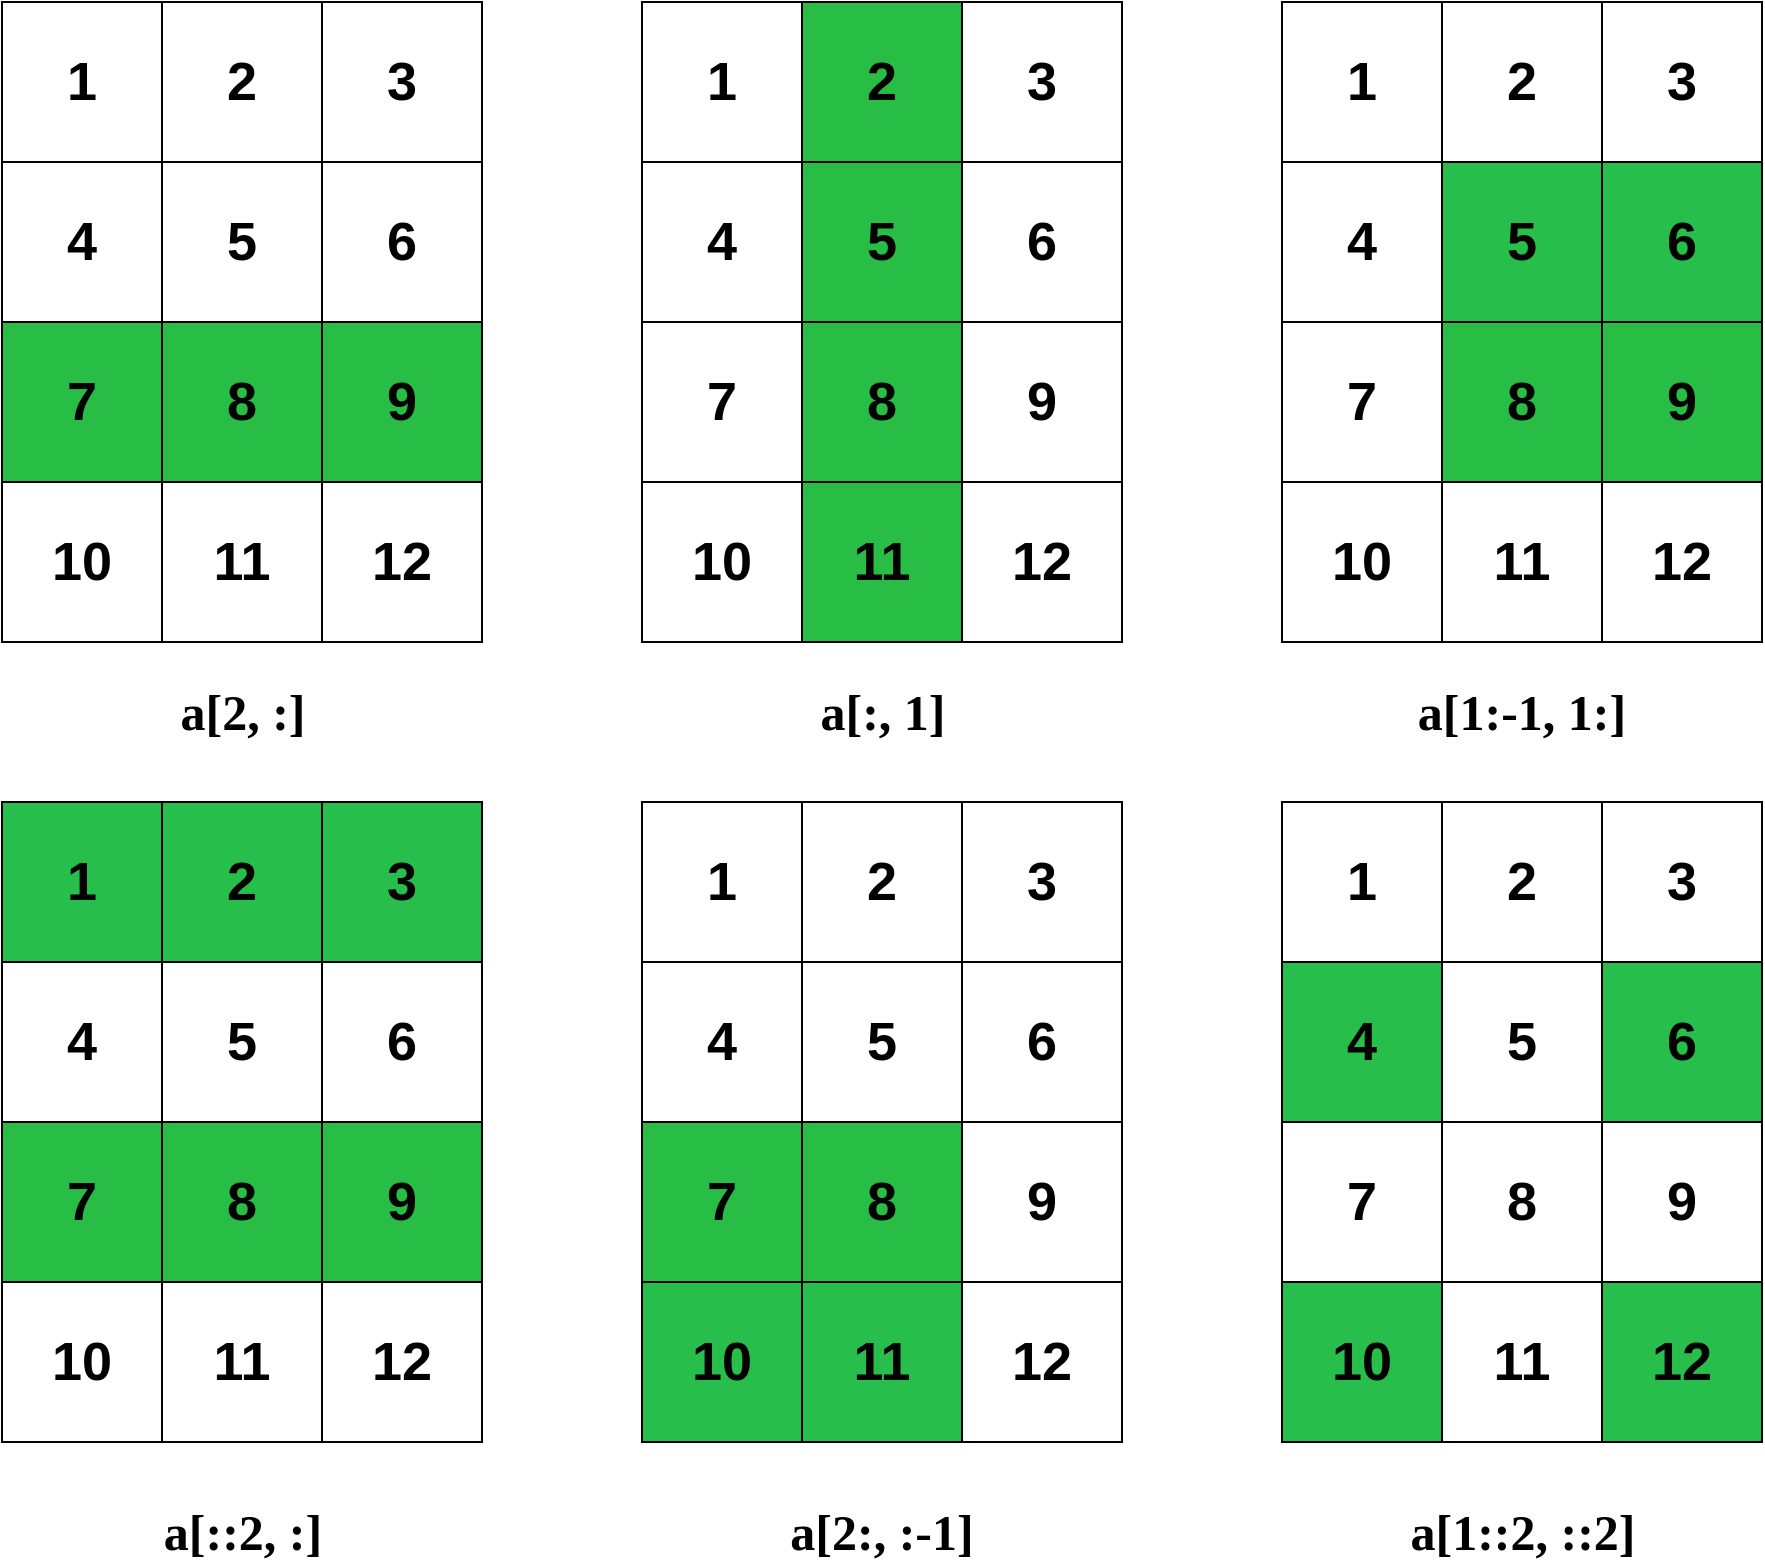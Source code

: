 <mxfile version="22.1.2" type="device">
  <diagram name="Страница — 1" id="DWoOFuP1r_0vnTIB82ST">
    <mxGraphModel dx="1647" dy="897" grid="1" gridSize="10" guides="1" tooltips="1" connect="1" arrows="1" fold="1" page="1" pageScale="1" pageWidth="827" pageHeight="1169" math="0" shadow="0">
      <root>
        <mxCell id="0" />
        <mxCell id="1" parent="0" />
        <mxCell id="rB7XRTbitKw4yEzvnGbk-1" value="1" style="whiteSpace=wrap;html=1;aspect=fixed;fontStyle=1;fontSize=27;" vertex="1" parent="1">
          <mxGeometry x="80" y="80" width="80" height="80" as="geometry" />
        </mxCell>
        <mxCell id="rB7XRTbitKw4yEzvnGbk-2" value="2" style="whiteSpace=wrap;html=1;aspect=fixed;fontStyle=1;fontSize=27;" vertex="1" parent="1">
          <mxGeometry x="160" y="80" width="80" height="80" as="geometry" />
        </mxCell>
        <mxCell id="rB7XRTbitKw4yEzvnGbk-3" value="3" style="whiteSpace=wrap;html=1;aspect=fixed;fontStyle=1;fontSize=27;" vertex="1" parent="1">
          <mxGeometry x="240" y="80" width="80" height="80" as="geometry" />
        </mxCell>
        <mxCell id="rB7XRTbitKw4yEzvnGbk-5" value="6" style="whiteSpace=wrap;html=1;aspect=fixed;fontStyle=1;fontSize=27;" vertex="1" parent="1">
          <mxGeometry x="240" y="160" width="80" height="80" as="geometry" />
        </mxCell>
        <mxCell id="rB7XRTbitKw4yEzvnGbk-6" value="5" style="whiteSpace=wrap;html=1;aspect=fixed;fontStyle=1;fontSize=27;" vertex="1" parent="1">
          <mxGeometry x="160" y="160" width="80" height="80" as="geometry" />
        </mxCell>
        <mxCell id="rB7XRTbitKw4yEzvnGbk-7" value="4" style="whiteSpace=wrap;html=1;aspect=fixed;fontStyle=1;fontSize=27;" vertex="1" parent="1">
          <mxGeometry x="80" y="160" width="80" height="80" as="geometry" />
        </mxCell>
        <mxCell id="rB7XRTbitKw4yEzvnGbk-8" value="9" style="whiteSpace=wrap;html=1;aspect=fixed;fontStyle=1;fontSize=27;fillColor=#28be46;" vertex="1" parent="1">
          <mxGeometry x="240" y="240" width="80" height="80" as="geometry" />
        </mxCell>
        <mxCell id="rB7XRTbitKw4yEzvnGbk-9" value="8" style="whiteSpace=wrap;html=1;aspect=fixed;fontStyle=1;fontSize=27;fillColor=#28be46;" vertex="1" parent="1">
          <mxGeometry x="160" y="240" width="80" height="80" as="geometry" />
        </mxCell>
        <mxCell id="rB7XRTbitKw4yEzvnGbk-10" value="7" style="whiteSpace=wrap;html=1;aspect=fixed;fontStyle=1;fontSize=27;fillColor=#28be46;" vertex="1" parent="1">
          <mxGeometry x="80" y="240" width="80" height="80" as="geometry" />
        </mxCell>
        <mxCell id="rB7XRTbitKw4yEzvnGbk-11" value="12" style="whiteSpace=wrap;html=1;aspect=fixed;fontStyle=1;fontSize=27;" vertex="1" parent="1">
          <mxGeometry x="240" y="320" width="80" height="80" as="geometry" />
        </mxCell>
        <mxCell id="rB7XRTbitKw4yEzvnGbk-12" value="11" style="whiteSpace=wrap;html=1;aspect=fixed;fontStyle=1;fontSize=27;" vertex="1" parent="1">
          <mxGeometry x="160" y="320" width="80" height="80" as="geometry" />
        </mxCell>
        <mxCell id="rB7XRTbitKw4yEzvnGbk-13" value="10" style="whiteSpace=wrap;html=1;aspect=fixed;fontStyle=1;fontSize=27;" vertex="1" parent="1">
          <mxGeometry x="80" y="320" width="80" height="80" as="geometry" />
        </mxCell>
        <mxCell id="rB7XRTbitKw4yEzvnGbk-14" value="1" style="whiteSpace=wrap;html=1;aspect=fixed;fontStyle=1;fontSize=27;" vertex="1" parent="1">
          <mxGeometry x="400" y="80" width="80" height="80" as="geometry" />
        </mxCell>
        <mxCell id="rB7XRTbitKw4yEzvnGbk-15" value="2" style="whiteSpace=wrap;html=1;aspect=fixed;fontStyle=1;fontSize=27;fillColor=#28be46;" vertex="1" parent="1">
          <mxGeometry x="480" y="80" width="80" height="80" as="geometry" />
        </mxCell>
        <mxCell id="rB7XRTbitKw4yEzvnGbk-16" value="3" style="whiteSpace=wrap;html=1;aspect=fixed;fontStyle=1;fontSize=27;" vertex="1" parent="1">
          <mxGeometry x="560" y="80" width="80" height="80" as="geometry" />
        </mxCell>
        <mxCell id="rB7XRTbitKw4yEzvnGbk-17" value="6" style="whiteSpace=wrap;html=1;aspect=fixed;fontStyle=1;fontSize=27;" vertex="1" parent="1">
          <mxGeometry x="560" y="160" width="80" height="80" as="geometry" />
        </mxCell>
        <mxCell id="rB7XRTbitKw4yEzvnGbk-18" value="5" style="whiteSpace=wrap;html=1;aspect=fixed;fontStyle=1;fontSize=27;fillColor=#28be46;" vertex="1" parent="1">
          <mxGeometry x="480" y="160" width="80" height="80" as="geometry" />
        </mxCell>
        <mxCell id="rB7XRTbitKw4yEzvnGbk-19" value="4" style="whiteSpace=wrap;html=1;aspect=fixed;fontStyle=1;fontSize=27;" vertex="1" parent="1">
          <mxGeometry x="400" y="160" width="80" height="80" as="geometry" />
        </mxCell>
        <mxCell id="rB7XRTbitKw4yEzvnGbk-20" value="9" style="whiteSpace=wrap;html=1;aspect=fixed;fontStyle=1;fontSize=27;" vertex="1" parent="1">
          <mxGeometry x="560" y="240" width="80" height="80" as="geometry" />
        </mxCell>
        <mxCell id="rB7XRTbitKw4yEzvnGbk-21" value="8" style="whiteSpace=wrap;html=1;aspect=fixed;fontStyle=1;fontSize=27;fillColor=#28be46;" vertex="1" parent="1">
          <mxGeometry x="480" y="240" width="80" height="80" as="geometry" />
        </mxCell>
        <mxCell id="rB7XRTbitKw4yEzvnGbk-22" value="7" style="whiteSpace=wrap;html=1;aspect=fixed;fontStyle=1;fontSize=27;" vertex="1" parent="1">
          <mxGeometry x="400" y="240" width="80" height="80" as="geometry" />
        </mxCell>
        <mxCell id="rB7XRTbitKw4yEzvnGbk-23" value="12" style="whiteSpace=wrap;html=1;aspect=fixed;fontStyle=1;fontSize=27;" vertex="1" parent="1">
          <mxGeometry x="560" y="320" width="80" height="80" as="geometry" />
        </mxCell>
        <mxCell id="rB7XRTbitKw4yEzvnGbk-24" value="11" style="whiteSpace=wrap;html=1;aspect=fixed;fontStyle=1;fontSize=27;fillColor=#28be46;" vertex="1" parent="1">
          <mxGeometry x="480" y="320" width="80" height="80" as="geometry" />
        </mxCell>
        <mxCell id="rB7XRTbitKw4yEzvnGbk-25" value="10" style="whiteSpace=wrap;html=1;aspect=fixed;fontStyle=1;fontSize=27;" vertex="1" parent="1">
          <mxGeometry x="400" y="320" width="80" height="80" as="geometry" />
        </mxCell>
        <mxCell id="rB7XRTbitKw4yEzvnGbk-26" value="1" style="whiteSpace=wrap;html=1;aspect=fixed;fontStyle=1;fontSize=27;" vertex="1" parent="1">
          <mxGeometry x="720" y="80" width="80" height="80" as="geometry" />
        </mxCell>
        <mxCell id="rB7XRTbitKw4yEzvnGbk-27" value="2" style="whiteSpace=wrap;html=1;aspect=fixed;fontStyle=1;fontSize=27;" vertex="1" parent="1">
          <mxGeometry x="800" y="80" width="80" height="80" as="geometry" />
        </mxCell>
        <mxCell id="rB7XRTbitKw4yEzvnGbk-28" value="3" style="whiteSpace=wrap;html=1;aspect=fixed;fontStyle=1;fontSize=27;" vertex="1" parent="1">
          <mxGeometry x="880" y="80" width="80" height="80" as="geometry" />
        </mxCell>
        <mxCell id="rB7XRTbitKw4yEzvnGbk-29" value="6" style="whiteSpace=wrap;html=1;aspect=fixed;fontStyle=1;fontSize=27;fillColor=#28be4b;" vertex="1" parent="1">
          <mxGeometry x="880" y="160" width="80" height="80" as="geometry" />
        </mxCell>
        <mxCell id="rB7XRTbitKw4yEzvnGbk-30" value="5" style="whiteSpace=wrap;html=1;aspect=fixed;fontStyle=1;fontSize=27;fillColor=#28be4b;" vertex="1" parent="1">
          <mxGeometry x="800" y="160" width="80" height="80" as="geometry" />
        </mxCell>
        <mxCell id="rB7XRTbitKw4yEzvnGbk-31" value="4" style="whiteSpace=wrap;html=1;aspect=fixed;fontStyle=1;fontSize=27;" vertex="1" parent="1">
          <mxGeometry x="720" y="160" width="80" height="80" as="geometry" />
        </mxCell>
        <mxCell id="rB7XRTbitKw4yEzvnGbk-32" value="9" style="whiteSpace=wrap;html=1;aspect=fixed;fontStyle=1;fontSize=27;fillColor=#28be46;" vertex="1" parent="1">
          <mxGeometry x="880" y="240" width="80" height="80" as="geometry" />
        </mxCell>
        <mxCell id="rB7XRTbitKw4yEzvnGbk-33" value="8" style="whiteSpace=wrap;html=1;aspect=fixed;fontStyle=1;fontSize=27;fillColor=#28be46;" vertex="1" parent="1">
          <mxGeometry x="800" y="240" width="80" height="80" as="geometry" />
        </mxCell>
        <mxCell id="rB7XRTbitKw4yEzvnGbk-34" value="7" style="whiteSpace=wrap;html=1;aspect=fixed;fontStyle=1;fontSize=27;" vertex="1" parent="1">
          <mxGeometry x="720" y="240" width="80" height="80" as="geometry" />
        </mxCell>
        <mxCell id="rB7XRTbitKw4yEzvnGbk-35" value="12" style="whiteSpace=wrap;html=1;aspect=fixed;fontStyle=1;fontSize=27;" vertex="1" parent="1">
          <mxGeometry x="880" y="320" width="80" height="80" as="geometry" />
        </mxCell>
        <mxCell id="rB7XRTbitKw4yEzvnGbk-36" value="11" style="whiteSpace=wrap;html=1;aspect=fixed;fontStyle=1;fontSize=27;" vertex="1" parent="1">
          <mxGeometry x="800" y="320" width="80" height="80" as="geometry" />
        </mxCell>
        <mxCell id="rB7XRTbitKw4yEzvnGbk-37" value="10" style="whiteSpace=wrap;html=1;aspect=fixed;fontStyle=1;fontSize=27;" vertex="1" parent="1">
          <mxGeometry x="720" y="320" width="80" height="80" as="geometry" />
        </mxCell>
        <mxCell id="rB7XRTbitKw4yEzvnGbk-38" value="1" style="whiteSpace=wrap;html=1;aspect=fixed;fontStyle=1;fontSize=27;fillColor=#28be4b;" vertex="1" parent="1">
          <mxGeometry x="80" y="480" width="80" height="80" as="geometry" />
        </mxCell>
        <mxCell id="rB7XRTbitKw4yEzvnGbk-39" value="2" style="whiteSpace=wrap;html=1;aspect=fixed;fontStyle=1;fontSize=27;fillColor=#28be4b;" vertex="1" parent="1">
          <mxGeometry x="160" y="480" width="80" height="80" as="geometry" />
        </mxCell>
        <mxCell id="rB7XRTbitKw4yEzvnGbk-40" value="3" style="whiteSpace=wrap;html=1;aspect=fixed;fontStyle=1;fontSize=27;fillColor=#28be4b;" vertex="1" parent="1">
          <mxGeometry x="240" y="480" width="80" height="80" as="geometry" />
        </mxCell>
        <mxCell id="rB7XRTbitKw4yEzvnGbk-41" value="6" style="whiteSpace=wrap;html=1;aspect=fixed;fontStyle=1;fontSize=27;" vertex="1" parent="1">
          <mxGeometry x="240" y="560" width="80" height="80" as="geometry" />
        </mxCell>
        <mxCell id="rB7XRTbitKw4yEzvnGbk-42" value="5" style="whiteSpace=wrap;html=1;aspect=fixed;fontStyle=1;fontSize=27;" vertex="1" parent="1">
          <mxGeometry x="160" y="560" width="80" height="80" as="geometry" />
        </mxCell>
        <mxCell id="rB7XRTbitKw4yEzvnGbk-43" value="4" style="whiteSpace=wrap;html=1;aspect=fixed;fontStyle=1;fontSize=27;" vertex="1" parent="1">
          <mxGeometry x="80" y="560" width="80" height="80" as="geometry" />
        </mxCell>
        <mxCell id="rB7XRTbitKw4yEzvnGbk-44" value="9" style="whiteSpace=wrap;html=1;aspect=fixed;fontStyle=1;fontSize=27;fillColor=#28be46;" vertex="1" parent="1">
          <mxGeometry x="240" y="640" width="80" height="80" as="geometry" />
        </mxCell>
        <mxCell id="rB7XRTbitKw4yEzvnGbk-45" value="8" style="whiteSpace=wrap;html=1;aspect=fixed;fontStyle=1;fontSize=27;fillColor=#28be46;" vertex="1" parent="1">
          <mxGeometry x="160" y="640" width="80" height="80" as="geometry" />
        </mxCell>
        <mxCell id="rB7XRTbitKw4yEzvnGbk-46" value="7" style="whiteSpace=wrap;html=1;aspect=fixed;fontStyle=1;fontSize=27;fillColor=#28be46;" vertex="1" parent="1">
          <mxGeometry x="80" y="640" width="80" height="80" as="geometry" />
        </mxCell>
        <mxCell id="rB7XRTbitKw4yEzvnGbk-47" value="12" style="whiteSpace=wrap;html=1;aspect=fixed;fontStyle=1;fontSize=27;" vertex="1" parent="1">
          <mxGeometry x="240" y="720" width="80" height="80" as="geometry" />
        </mxCell>
        <mxCell id="rB7XRTbitKw4yEzvnGbk-48" value="11" style="whiteSpace=wrap;html=1;aspect=fixed;fontStyle=1;fontSize=27;" vertex="1" parent="1">
          <mxGeometry x="160" y="720" width="80" height="80" as="geometry" />
        </mxCell>
        <mxCell id="rB7XRTbitKw4yEzvnGbk-49" value="10" style="whiteSpace=wrap;html=1;aspect=fixed;fontStyle=1;fontSize=27;" vertex="1" parent="1">
          <mxGeometry x="80" y="720" width="80" height="80" as="geometry" />
        </mxCell>
        <mxCell id="rB7XRTbitKw4yEzvnGbk-50" value="1" style="whiteSpace=wrap;html=1;aspect=fixed;fontStyle=1;fontSize=27;" vertex="1" parent="1">
          <mxGeometry x="400" y="480" width="80" height="80" as="geometry" />
        </mxCell>
        <mxCell id="rB7XRTbitKw4yEzvnGbk-51" value="2" style="whiteSpace=wrap;html=1;aspect=fixed;fontStyle=1;fontSize=27;" vertex="1" parent="1">
          <mxGeometry x="480" y="480" width="80" height="80" as="geometry" />
        </mxCell>
        <mxCell id="rB7XRTbitKw4yEzvnGbk-52" value="3" style="whiteSpace=wrap;html=1;aspect=fixed;fontStyle=1;fontSize=27;" vertex="1" parent="1">
          <mxGeometry x="560" y="480" width="80" height="80" as="geometry" />
        </mxCell>
        <mxCell id="rB7XRTbitKw4yEzvnGbk-53" value="6" style="whiteSpace=wrap;html=1;aspect=fixed;fontStyle=1;fontSize=27;" vertex="1" parent="1">
          <mxGeometry x="560" y="560" width="80" height="80" as="geometry" />
        </mxCell>
        <mxCell id="rB7XRTbitKw4yEzvnGbk-54" value="5" style="whiteSpace=wrap;html=1;aspect=fixed;fontStyle=1;fontSize=27;" vertex="1" parent="1">
          <mxGeometry x="480" y="560" width="80" height="80" as="geometry" />
        </mxCell>
        <mxCell id="rB7XRTbitKw4yEzvnGbk-55" value="4" style="whiteSpace=wrap;html=1;aspect=fixed;fontStyle=1;fontSize=27;" vertex="1" parent="1">
          <mxGeometry x="400" y="560" width="80" height="80" as="geometry" />
        </mxCell>
        <mxCell id="rB7XRTbitKw4yEzvnGbk-56" value="9" style="whiteSpace=wrap;html=1;aspect=fixed;fontStyle=1;fontSize=27;" vertex="1" parent="1">
          <mxGeometry x="560" y="640" width="80" height="80" as="geometry" />
        </mxCell>
        <mxCell id="rB7XRTbitKw4yEzvnGbk-57" value="8" style="whiteSpace=wrap;html=1;aspect=fixed;fontStyle=1;fontSize=27;fillColor=#28be46;" vertex="1" parent="1">
          <mxGeometry x="480" y="640" width="80" height="80" as="geometry" />
        </mxCell>
        <mxCell id="rB7XRTbitKw4yEzvnGbk-58" value="7" style="whiteSpace=wrap;html=1;aspect=fixed;fontStyle=1;fontSize=27;fillColor=#28be46;" vertex="1" parent="1">
          <mxGeometry x="400" y="640" width="80" height="80" as="geometry" />
        </mxCell>
        <mxCell id="rB7XRTbitKw4yEzvnGbk-59" value="12" style="whiteSpace=wrap;html=1;aspect=fixed;fontStyle=1;fontSize=27;" vertex="1" parent="1">
          <mxGeometry x="560" y="720" width="80" height="80" as="geometry" />
        </mxCell>
        <mxCell id="rB7XRTbitKw4yEzvnGbk-60" value="11" style="whiteSpace=wrap;html=1;aspect=fixed;fontStyle=1;fontSize=27;fillColor=#28be4b;" vertex="1" parent="1">
          <mxGeometry x="480" y="720" width="80" height="80" as="geometry" />
        </mxCell>
        <mxCell id="rB7XRTbitKw4yEzvnGbk-61" value="10" style="whiteSpace=wrap;html=1;aspect=fixed;fontStyle=1;fontSize=27;fillColor=#28be4b;" vertex="1" parent="1">
          <mxGeometry x="400" y="720" width="80" height="80" as="geometry" />
        </mxCell>
        <mxCell id="rB7XRTbitKw4yEzvnGbk-62" value="1" style="whiteSpace=wrap;html=1;aspect=fixed;fontStyle=1;fontSize=27;" vertex="1" parent="1">
          <mxGeometry x="720" y="480" width="80" height="80" as="geometry" />
        </mxCell>
        <mxCell id="rB7XRTbitKw4yEzvnGbk-63" value="2" style="whiteSpace=wrap;html=1;aspect=fixed;fontStyle=1;fontSize=27;" vertex="1" parent="1">
          <mxGeometry x="800" y="480" width="80" height="80" as="geometry" />
        </mxCell>
        <mxCell id="rB7XRTbitKw4yEzvnGbk-64" value="3" style="whiteSpace=wrap;html=1;aspect=fixed;fontStyle=1;fontSize=27;" vertex="1" parent="1">
          <mxGeometry x="880" y="480" width="80" height="80" as="geometry" />
        </mxCell>
        <mxCell id="rB7XRTbitKw4yEzvnGbk-65" value="6" style="whiteSpace=wrap;html=1;aspect=fixed;fontStyle=1;fontSize=27;fillColor=#28be4b;" vertex="1" parent="1">
          <mxGeometry x="880" y="560" width="80" height="80" as="geometry" />
        </mxCell>
        <mxCell id="rB7XRTbitKw4yEzvnGbk-66" value="5" style="whiteSpace=wrap;html=1;aspect=fixed;fontStyle=1;fontSize=27;" vertex="1" parent="1">
          <mxGeometry x="800" y="560" width="80" height="80" as="geometry" />
        </mxCell>
        <mxCell id="rB7XRTbitKw4yEzvnGbk-67" value="4" style="whiteSpace=wrap;html=1;aspect=fixed;fontStyle=1;fontSize=27;fillColor=#28be4b;" vertex="1" parent="1">
          <mxGeometry x="720" y="560" width="80" height="80" as="geometry" />
        </mxCell>
        <mxCell id="rB7XRTbitKw4yEzvnGbk-68" value="9" style="whiteSpace=wrap;html=1;aspect=fixed;fontStyle=1;fontSize=27;" vertex="1" parent="1">
          <mxGeometry x="880" y="640" width="80" height="80" as="geometry" />
        </mxCell>
        <mxCell id="rB7XRTbitKw4yEzvnGbk-69" value="8" style="whiteSpace=wrap;html=1;aspect=fixed;fontStyle=1;fontSize=27;" vertex="1" parent="1">
          <mxGeometry x="800" y="640" width="80" height="80" as="geometry" />
        </mxCell>
        <mxCell id="rB7XRTbitKw4yEzvnGbk-70" value="7" style="whiteSpace=wrap;html=1;aspect=fixed;fontStyle=1;fontSize=27;" vertex="1" parent="1">
          <mxGeometry x="720" y="640" width="80" height="80" as="geometry" />
        </mxCell>
        <mxCell id="rB7XRTbitKw4yEzvnGbk-71" value="12" style="whiteSpace=wrap;html=1;aspect=fixed;fontStyle=1;fontSize=27;fillColor=#28be4b;" vertex="1" parent="1">
          <mxGeometry x="880" y="720" width="80" height="80" as="geometry" />
        </mxCell>
        <mxCell id="rB7XRTbitKw4yEzvnGbk-72" value="11" style="whiteSpace=wrap;html=1;aspect=fixed;fontStyle=1;fontSize=27;" vertex="1" parent="1">
          <mxGeometry x="800" y="720" width="80" height="80" as="geometry" />
        </mxCell>
        <mxCell id="rB7XRTbitKw4yEzvnGbk-73" value="10" style="whiteSpace=wrap;html=1;aspect=fixed;fontStyle=1;fontSize=27;fillColor=#28be4b;" vertex="1" parent="1">
          <mxGeometry x="720" y="720" width="80" height="80" as="geometry" />
        </mxCell>
        <mxCell id="rB7XRTbitKw4yEzvnGbk-74" value="a[2, :]" style="text;strokeColor=none;align=center;fillColor=none;html=1;verticalAlign=middle;whiteSpace=wrap;rounded=0;fontStyle=1;fontFamily=Lucida Console;fontSize=25;" vertex="1" parent="1">
          <mxGeometry x="142.5" y="420" width="115" height="30" as="geometry" />
        </mxCell>
        <mxCell id="rB7XRTbitKw4yEzvnGbk-75" value="a[:, 1]" style="text;strokeColor=none;align=center;fillColor=none;html=1;verticalAlign=middle;whiteSpace=wrap;rounded=0;fontStyle=1;fontFamily=Lucida Console;fontSize=25;" vertex="1" parent="1">
          <mxGeometry x="462.5" y="420" width="115" height="30" as="geometry" />
        </mxCell>
        <mxCell id="rB7XRTbitKw4yEzvnGbk-76" value="a[1:-1, 1:]" style="text;strokeColor=none;align=center;fillColor=none;html=1;verticalAlign=middle;whiteSpace=wrap;rounded=0;fontStyle=1;fontFamily=Lucida Console;fontSize=25;" vertex="1" parent="1">
          <mxGeometry x="753.13" y="420" width="173.75" height="30" as="geometry" />
        </mxCell>
        <mxCell id="rB7XRTbitKw4yEzvnGbk-77" value="a[::2, :]" style="text;strokeColor=none;align=center;fillColor=none;html=1;verticalAlign=middle;whiteSpace=wrap;rounded=0;fontStyle=1;fontFamily=Lucida Console;fontSize=25;" vertex="1" parent="1">
          <mxGeometry x="128.75" y="830" width="142.5" height="30" as="geometry" />
        </mxCell>
        <mxCell id="rB7XRTbitKw4yEzvnGbk-78" value="a[2:, :-1]" style="text;strokeColor=none;align=center;fillColor=none;html=1;verticalAlign=middle;whiteSpace=wrap;rounded=0;fontStyle=1;fontFamily=Lucida Console;fontSize=25;" vertex="1" parent="1">
          <mxGeometry x="441.25" y="830" width="157.5" height="30" as="geometry" />
        </mxCell>
        <mxCell id="rB7XRTbitKw4yEzvnGbk-79" value="a[1::2, ::2]" style="text;strokeColor=none;align=center;fillColor=none;html=1;verticalAlign=middle;whiteSpace=wrap;rounded=0;fontStyle=1;fontFamily=Lucida Console;fontSize=25;" vertex="1" parent="1">
          <mxGeometry x="741.57" y="830" width="196.88" height="30" as="geometry" />
        </mxCell>
      </root>
    </mxGraphModel>
  </diagram>
</mxfile>
